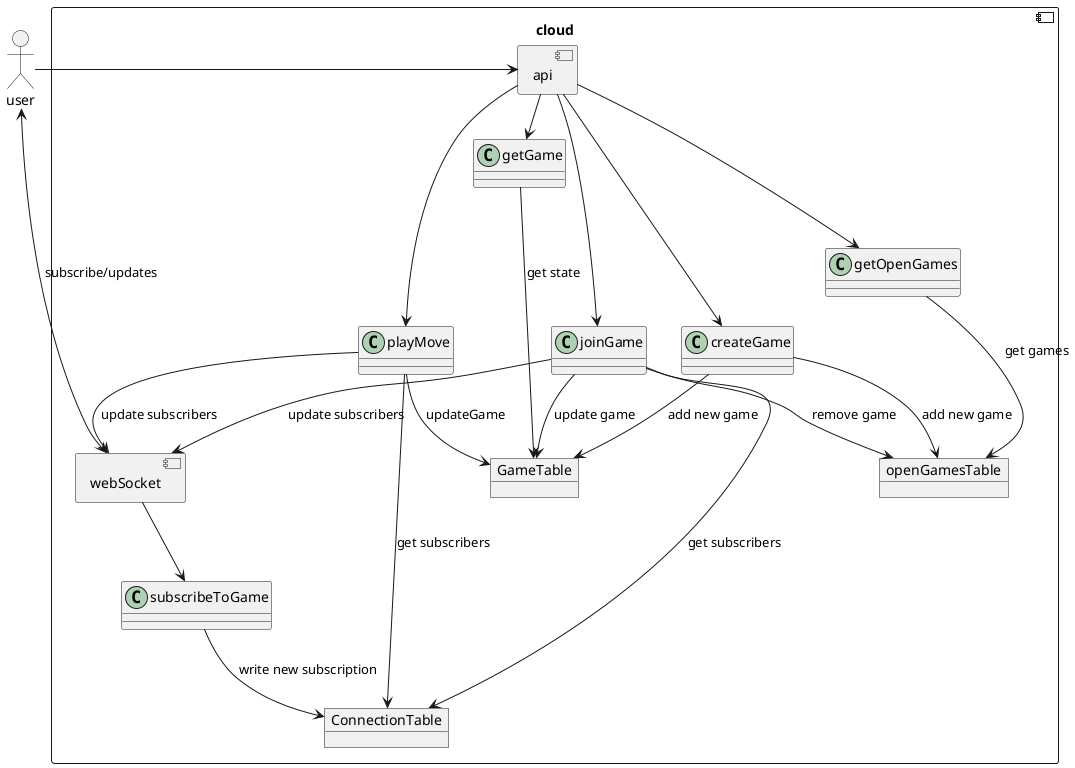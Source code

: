 @startuml
allow_mixing

actor user

component cloud {
    component api
    component webSocket

    class getGame
    class playMove
    class subscribeToGame
    class createGame
    class getOpenGames
    class joinGame

    object GameTable
    object ConnectionTable
    object openGamesTable
}

user -> api
user <-> webSocket: subscribe/updates

api -> getGame
getGame --> GameTable: get state

api -> playMove
playMove --> GameTable: updateGame
playMove --> ConnectionTable: get subscribers
playMove -> webSocket: update subscribers

api -> createGame
createGame --> openGamesTable: add new game
createGame --> GameTable: add new game

api --> getOpenGames
getOpenGames --> openGamesTable: get games

api ---> joinGame
joinGame --> GameTable: update game
joinGame --> openGamesTable: remove game
joinGame -> ConnectionTable: get subscribers
joinGame --> webSocket: update subscribers

webSocket --> subscribeToGame
subscribeToGame --> ConnectionTable: write new subscription

@enduml